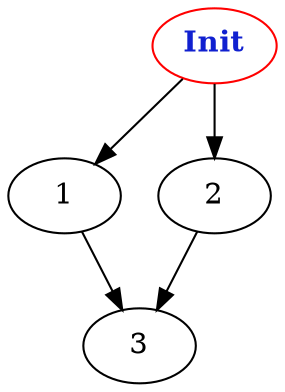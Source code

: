 digraph "Net Graph with 26 nodes" {
edge ["class"="link-class"]
"0" ["color"="red","label"=<<b>Init</b>>,"fontcolor"="#1020d0"]
"0" -> "1" ["weight"="1.0"]
"0" -> "2" ["weight"="4.0"]
"1" -> "3" ["weight"="1.0"]
"2" -> "3" ["weight"="1.0"]
}